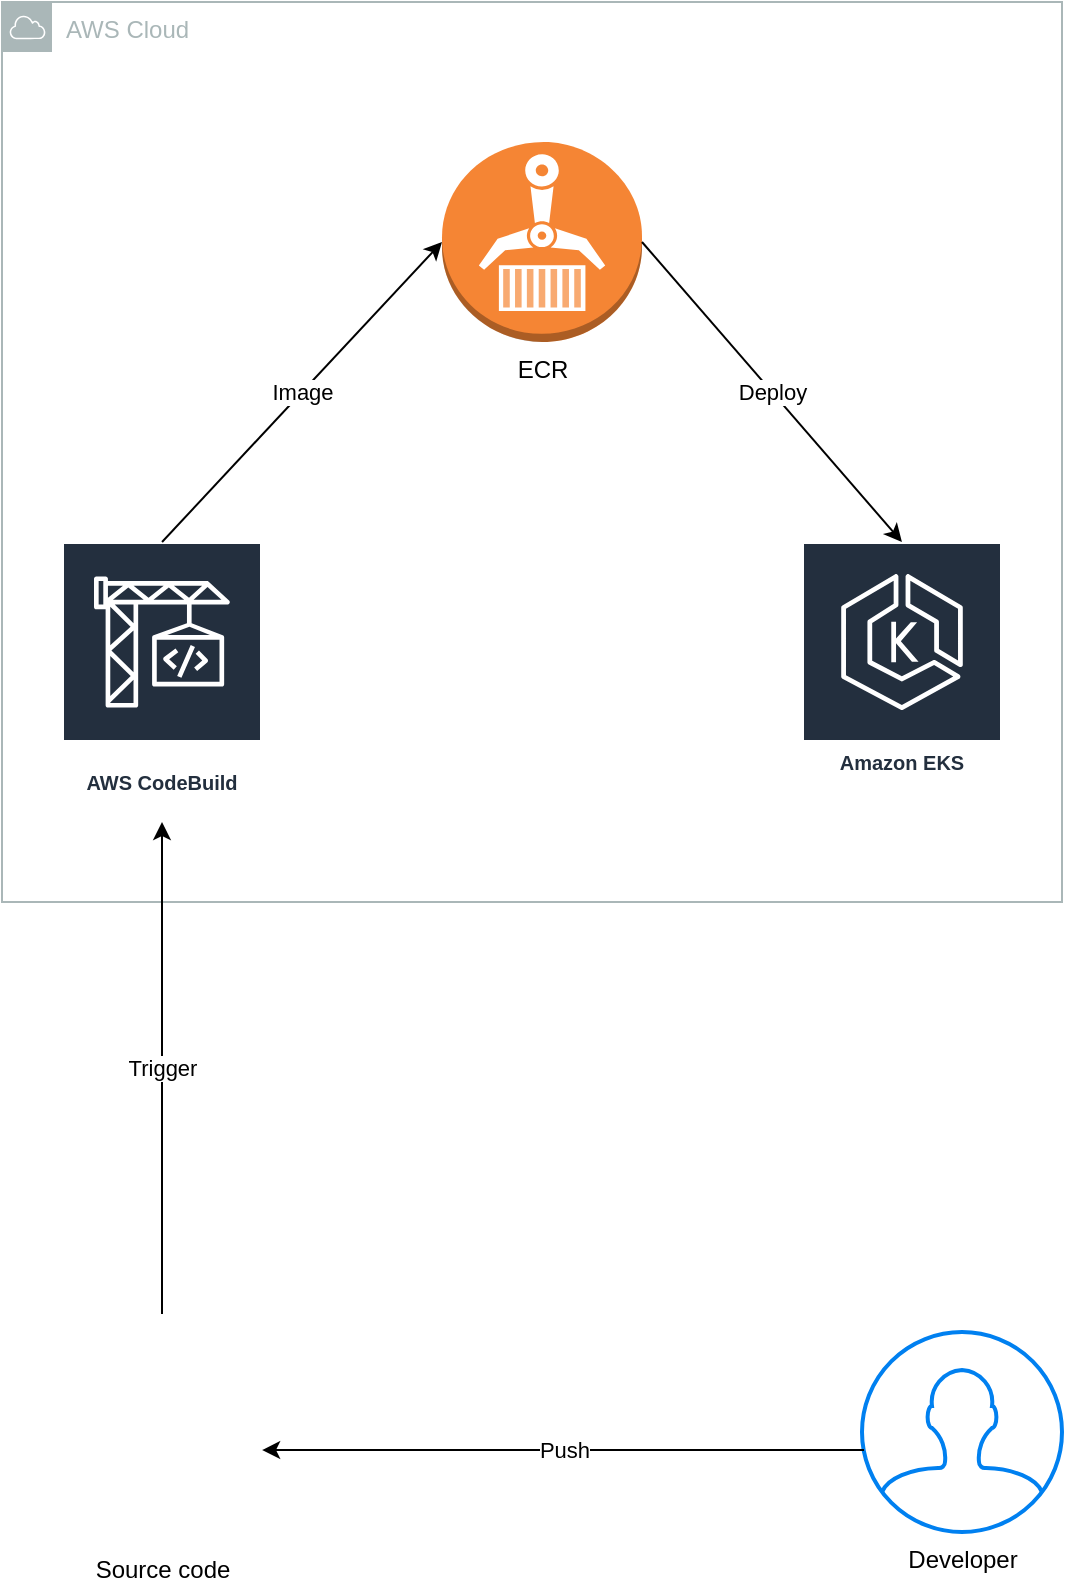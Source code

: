 <mxfile version="24.7.12">
  <diagram name="Page-1" id="CqaCEXIv6ftQDkXl2ij-">
    <mxGraphModel dx="2074" dy="1098" grid="1" gridSize="10" guides="1" tooltips="1" connect="1" arrows="1" fold="1" page="1" pageScale="1" pageWidth="850" pageHeight="1100" math="0" shadow="0">
      <root>
        <mxCell id="0" />
        <mxCell id="1" parent="0" />
        <mxCell id="4DBEDBTeXhgbTiUMkxlq-3" value="Source code" style="shape=image;html=1;verticalAlign=top;verticalLabelPosition=bottom;labelBackgroundColor=#ffffff;imageAspect=0;aspect=fixed;image=https://cdn4.iconfinder.com/data/icons/ionicons/512/icon-social-github-128.png" vertex="1" parent="1">
          <mxGeometry x="165" y="840" width="110" height="110" as="geometry" />
        </mxCell>
        <mxCell id="4DBEDBTeXhgbTiUMkxlq-4" value="AWS Cloud" style="sketch=0;outlineConnect=0;gradientColor=none;html=1;whiteSpace=wrap;fontSize=12;fontStyle=0;shape=mxgraph.aws4.group;grIcon=mxgraph.aws4.group_aws_cloud;strokeColor=#AAB7B8;fillColor=none;verticalAlign=top;align=left;spacingLeft=30;fontColor=#AAB7B8;dashed=0;" vertex="1" parent="1">
          <mxGeometry x="140" y="180" width="530" height="450" as="geometry" />
        </mxCell>
        <mxCell id="4DBEDBTeXhgbTiUMkxlq-5" value="AWS CodeBuild" style="sketch=0;outlineConnect=0;fontColor=#232F3E;gradientColor=none;strokeColor=#ffffff;fillColor=#232F3E;dashed=0;verticalLabelPosition=middle;verticalAlign=bottom;align=center;html=1;whiteSpace=wrap;fontSize=10;fontStyle=1;spacing=3;shape=mxgraph.aws4.productIcon;prIcon=mxgraph.aws4.codebuild;" vertex="1" parent="1">
          <mxGeometry x="170" y="450" width="100" height="130" as="geometry" />
        </mxCell>
        <mxCell id="4DBEDBTeXhgbTiUMkxlq-6" value="Developer" style="html=1;verticalLabelPosition=bottom;align=center;labelBackgroundColor=#ffffff;verticalAlign=top;strokeWidth=2;strokeColor=#0080F0;shadow=0;dashed=0;shape=mxgraph.ios7.icons.user;" vertex="1" parent="1">
          <mxGeometry x="570" y="845" width="100" height="100" as="geometry" />
        </mxCell>
        <mxCell id="4DBEDBTeXhgbTiUMkxlq-12" value="Push" style="endArrow=classic;html=1;rounded=0;entryX=0.955;entryY=0.582;entryDx=0;entryDy=0;entryPerimeter=0;" edge="1" parent="1" target="4DBEDBTeXhgbTiUMkxlq-3">
          <mxGeometry width="50" height="50" relative="1" as="geometry">
            <mxPoint x="571" y="904" as="sourcePoint" />
            <mxPoint x="280" y="910" as="targetPoint" />
          </mxGeometry>
        </mxCell>
        <mxCell id="4DBEDBTeXhgbTiUMkxlq-13" value="Trigger" style="endArrow=classic;html=1;rounded=0;" edge="1" parent="1">
          <mxGeometry width="50" height="50" relative="1" as="geometry">
            <mxPoint x="220" y="836" as="sourcePoint" />
            <mxPoint x="220" y="590" as="targetPoint" />
          </mxGeometry>
        </mxCell>
        <mxCell id="4DBEDBTeXhgbTiUMkxlq-14" value="ECR" style="outlineConnect=0;dashed=0;verticalLabelPosition=bottom;verticalAlign=top;align=center;html=1;shape=mxgraph.aws3.ecr;fillColor=#F58534;gradientColor=none;" vertex="1" parent="1">
          <mxGeometry x="360" y="250" width="100" height="100" as="geometry" />
        </mxCell>
        <mxCell id="4DBEDBTeXhgbTiUMkxlq-16" value="Image" style="endArrow=classic;html=1;rounded=0;exitX=0.151;exitY=0.6;exitDx=0;exitDy=0;exitPerimeter=0;" edge="1" parent="1" source="4DBEDBTeXhgbTiUMkxlq-4">
          <mxGeometry width="50" height="50" relative="1" as="geometry">
            <mxPoint x="310" y="350" as="sourcePoint" />
            <mxPoint x="360" y="300" as="targetPoint" />
          </mxGeometry>
        </mxCell>
        <mxCell id="4DBEDBTeXhgbTiUMkxlq-17" value="Amazon EKS" style="sketch=0;outlineConnect=0;fontColor=#232F3E;gradientColor=none;strokeColor=#ffffff;fillColor=#232F3E;dashed=0;verticalLabelPosition=middle;verticalAlign=bottom;align=center;html=1;whiteSpace=wrap;fontSize=10;fontStyle=1;spacing=3;shape=mxgraph.aws4.productIcon;prIcon=mxgraph.aws4.eks;" vertex="1" parent="1">
          <mxGeometry x="540" y="450" width="100" height="120" as="geometry" />
        </mxCell>
        <mxCell id="4DBEDBTeXhgbTiUMkxlq-19" value="Deploy" style="endArrow=classic;html=1;rounded=0;entryX=0.849;entryY=0.6;entryDx=0;entryDy=0;entryPerimeter=0;" edge="1" parent="1" target="4DBEDBTeXhgbTiUMkxlq-4">
          <mxGeometry width="50" height="50" relative="1" as="geometry">
            <mxPoint x="460" y="300" as="sourcePoint" />
            <mxPoint x="510" y="250" as="targetPoint" />
          </mxGeometry>
        </mxCell>
      </root>
    </mxGraphModel>
  </diagram>
</mxfile>
